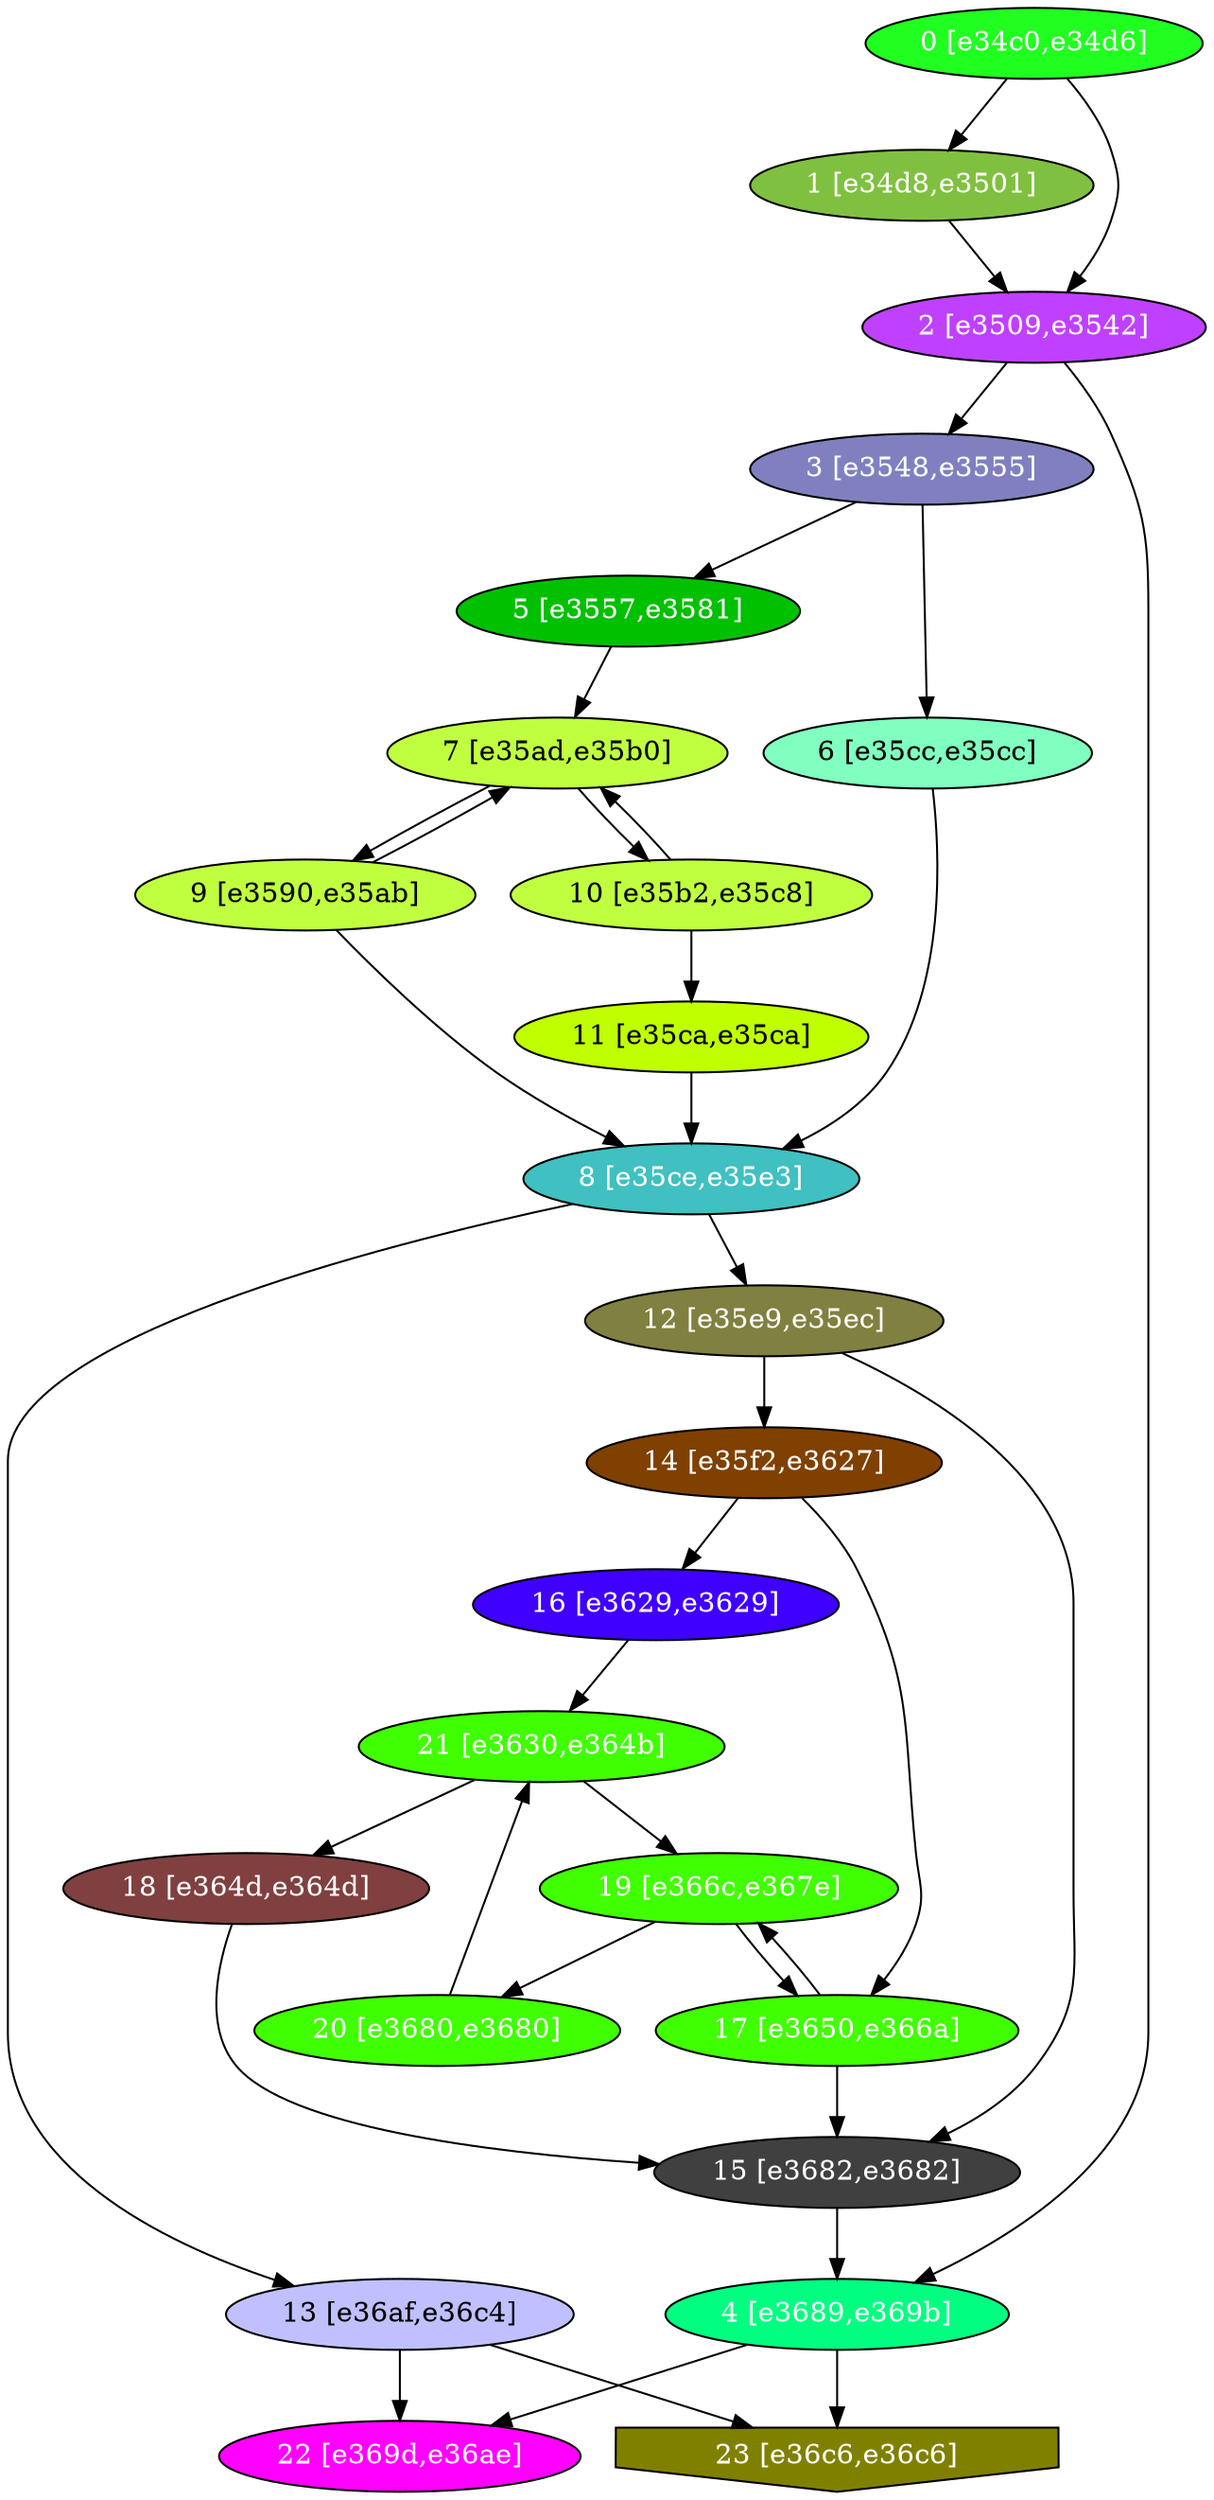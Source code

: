 diGraph libnss3{
	libnss3_0  [style=filled fillcolor="#20FF20" fontcolor="#ffffff" shape=oval label="0 [e34c0,e34d6]"]
	libnss3_1  [style=filled fillcolor="#80C040" fontcolor="#ffffff" shape=oval label="1 [e34d8,e3501]"]
	libnss3_2  [style=filled fillcolor="#C040FF" fontcolor="#ffffff" shape=oval label="2 [e3509,e3542]"]
	libnss3_3  [style=filled fillcolor="#8080C0" fontcolor="#ffffff" shape=oval label="3 [e3548,e3555]"]
	libnss3_4  [style=filled fillcolor="#00FF80" fontcolor="#ffffff" shape=oval label="4 [e3689,e369b]"]
	libnss3_5  [style=filled fillcolor="#00C000" fontcolor="#ffffff" shape=oval label="5 [e3557,e3581]"]
	libnss3_6  [style=filled fillcolor="#80FFC0" fontcolor="#000000" shape=oval label="6 [e35cc,e35cc]"]
	libnss3_7  [style=filled fillcolor="#C0FF40" fontcolor="#000000" shape=oval label="7 [e35ad,e35b0]"]
	libnss3_8  [style=filled fillcolor="#40C0C0" fontcolor="#ffffff" shape=oval label="8 [e35ce,e35e3]"]
	libnss3_9  [style=filled fillcolor="#C0FF40" fontcolor="#000000" shape=oval label="9 [e3590,e35ab]"]
	libnss3_a  [style=filled fillcolor="#C0FF40" fontcolor="#000000" shape=oval label="10 [e35b2,e35c8]"]
	libnss3_b  [style=filled fillcolor="#C0FF00" fontcolor="#000000" shape=oval label="11 [e35ca,e35ca]"]
	libnss3_c  [style=filled fillcolor="#808040" fontcolor="#ffffff" shape=oval label="12 [e35e9,e35ec]"]
	libnss3_d  [style=filled fillcolor="#C0C0FF" fontcolor="#000000" shape=oval label="13 [e36af,e36c4]"]
	libnss3_e  [style=filled fillcolor="#804000" fontcolor="#ffffff" shape=oval label="14 [e35f2,e3627]"]
	libnss3_f  [style=filled fillcolor="#404040" fontcolor="#ffffff" shape=oval label="15 [e3682,e3682]"]
	libnss3_10  [style=filled fillcolor="#4000FF" fontcolor="#ffffff" shape=oval label="16 [e3629,e3629]"]
	libnss3_11  [style=filled fillcolor="#40FF00" fontcolor="#ffffff" shape=oval label="17 [e3650,e366a]"]
	libnss3_12  [style=filled fillcolor="#804040" fontcolor="#ffffff" shape=oval label="18 [e364d,e364d]"]
	libnss3_13  [style=filled fillcolor="#40FF00" fontcolor="#ffffff" shape=oval label="19 [e366c,e367e]"]
	libnss3_14  [style=filled fillcolor="#40FF00" fontcolor="#ffffff" shape=oval label="20 [e3680,e3680]"]
	libnss3_15  [style=filled fillcolor="#40FF00" fontcolor="#ffffff" shape=oval label="21 [e3630,e364b]"]
	libnss3_16  [style=filled fillcolor="#FF00FF" fontcolor="#ffffff" shape=oval label="22 [e369d,e36ae]"]
	libnss3_17  [style=filled fillcolor="#808000" fontcolor="#ffffff" shape=invhouse label="23 [e36c6,e36c6]"]

	libnss3_0 -> libnss3_1
	libnss3_0 -> libnss3_2
	libnss3_1 -> libnss3_2
	libnss3_2 -> libnss3_3
	libnss3_2 -> libnss3_4
	libnss3_3 -> libnss3_5
	libnss3_3 -> libnss3_6
	libnss3_4 -> libnss3_16
	libnss3_4 -> libnss3_17
	libnss3_5 -> libnss3_7
	libnss3_6 -> libnss3_8
	libnss3_7 -> libnss3_9
	libnss3_7 -> libnss3_a
	libnss3_8 -> libnss3_c
	libnss3_8 -> libnss3_d
	libnss3_9 -> libnss3_7
	libnss3_9 -> libnss3_8
	libnss3_a -> libnss3_7
	libnss3_a -> libnss3_b
	libnss3_b -> libnss3_8
	libnss3_c -> libnss3_e
	libnss3_c -> libnss3_f
	libnss3_d -> libnss3_16
	libnss3_d -> libnss3_17
	libnss3_e -> libnss3_10
	libnss3_e -> libnss3_11
	libnss3_f -> libnss3_4
	libnss3_10 -> libnss3_15
	libnss3_11 -> libnss3_f
	libnss3_11 -> libnss3_13
	libnss3_12 -> libnss3_f
	libnss3_13 -> libnss3_11
	libnss3_13 -> libnss3_14
	libnss3_14 -> libnss3_15
	libnss3_15 -> libnss3_12
	libnss3_15 -> libnss3_13
}